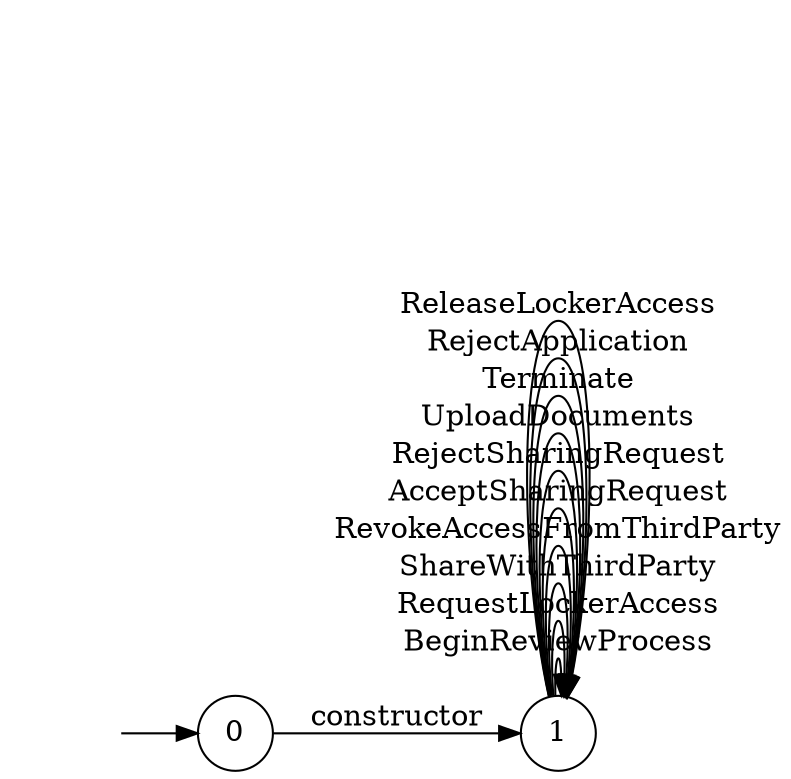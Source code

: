 digraph "Dapp-Automata-data/fuzzer/testnetdata-model-rq1/DigitalLocker/FSM-0" {
	graph [rankdir=LR]
	"" [label="" shape=plaintext]
	1 [label=1 shape=circle]
	0 [label=0 shape=circle]
	"" -> 0 [label=""]
	0 -> 1 [label=constructor]
	1 -> 1 [label=BeginReviewProcess]
	1 -> 1 [label=RequestLockerAccess]
	1 -> 1 [label=ShareWithThirdParty]
	1 -> 1 [label=RevokeAccessFromThirdParty]
	1 -> 1 [label=AcceptSharingRequest]
	1 -> 1 [label=RejectSharingRequest]
	1 -> 1 [label=UploadDocuments]
	1 -> 1 [label=Terminate]
	1 -> 1 [label=RejectApplication]
	1 -> 1 [label=ReleaseLockerAccess]
}
